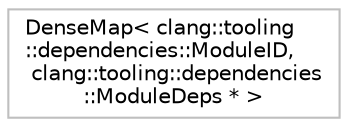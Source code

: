 digraph "Graphical Class Hierarchy"
{
 // LATEX_PDF_SIZE
  bgcolor="transparent";
  edge [fontname="Helvetica",fontsize="10",labelfontname="Helvetica",labelfontsize="10"];
  node [fontname="Helvetica",fontsize="10",shape=record];
  rankdir="LR";
  Node0 [label="DenseMap\< clang::tooling\l::dependencies::ModuleID,\l clang::tooling::dependencies\l::ModuleDeps * \>",height=0.2,width=0.4,color="grey75",tooltip=" "];
}
